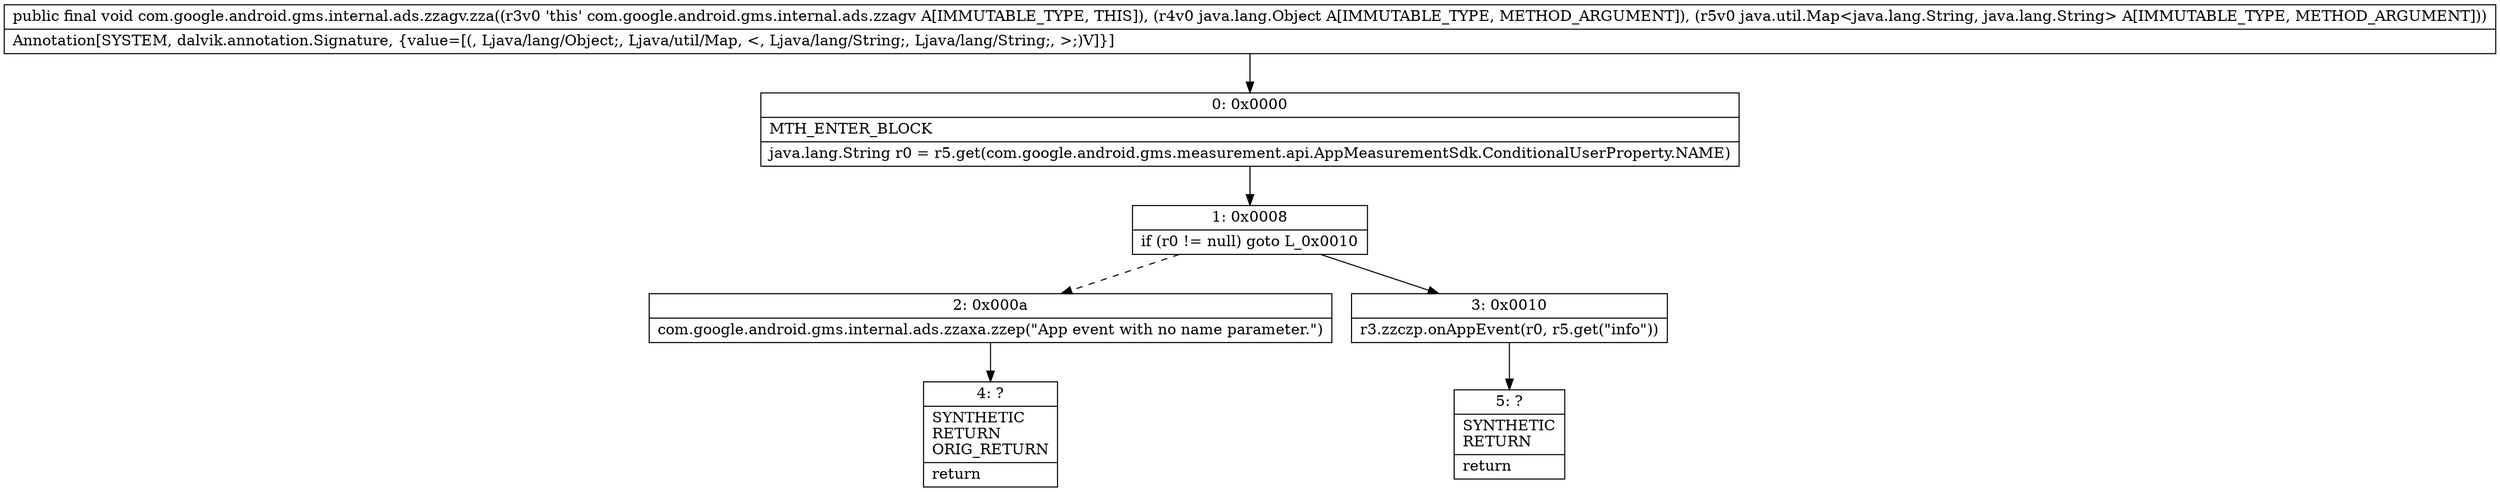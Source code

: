 digraph "CFG forcom.google.android.gms.internal.ads.zzagv.zza(Ljava\/lang\/Object;Ljava\/util\/Map;)V" {
Node_0 [shape=record,label="{0\:\ 0x0000|MTH_ENTER_BLOCK\l|java.lang.String r0 = r5.get(com.google.android.gms.measurement.api.AppMeasurementSdk.ConditionalUserProperty.NAME)\l}"];
Node_1 [shape=record,label="{1\:\ 0x0008|if (r0 != null) goto L_0x0010\l}"];
Node_2 [shape=record,label="{2\:\ 0x000a|com.google.android.gms.internal.ads.zzaxa.zzep(\"App event with no name parameter.\")\l}"];
Node_3 [shape=record,label="{3\:\ 0x0010|r3.zzczp.onAppEvent(r0, r5.get(\"info\"))\l}"];
Node_4 [shape=record,label="{4\:\ ?|SYNTHETIC\lRETURN\lORIG_RETURN\l|return\l}"];
Node_5 [shape=record,label="{5\:\ ?|SYNTHETIC\lRETURN\l|return\l}"];
MethodNode[shape=record,label="{public final void com.google.android.gms.internal.ads.zzagv.zza((r3v0 'this' com.google.android.gms.internal.ads.zzagv A[IMMUTABLE_TYPE, THIS]), (r4v0 java.lang.Object A[IMMUTABLE_TYPE, METHOD_ARGUMENT]), (r5v0 java.util.Map\<java.lang.String, java.lang.String\> A[IMMUTABLE_TYPE, METHOD_ARGUMENT]))  | Annotation[SYSTEM, dalvik.annotation.Signature, \{value=[(, Ljava\/lang\/Object;, Ljava\/util\/Map, \<, Ljava\/lang\/String;, Ljava\/lang\/String;, \>;)V]\}]\l}"];
MethodNode -> Node_0;
Node_0 -> Node_1;
Node_1 -> Node_2[style=dashed];
Node_1 -> Node_3;
Node_2 -> Node_4;
Node_3 -> Node_5;
}

